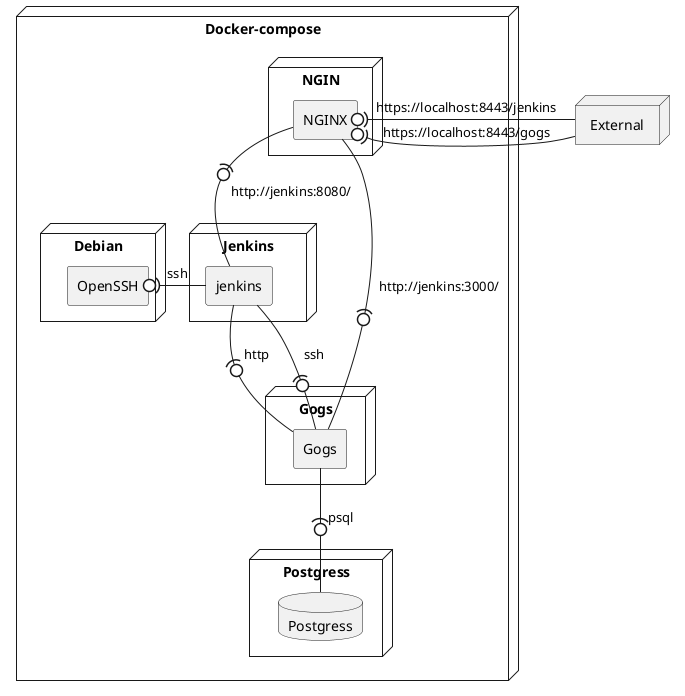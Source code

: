 @startuml

node pc as "External"{

}

node dc as "Docker-compose" {
    node nginx_node as "NGIN" {
        agent nginx as "NGINX"
    }
    node gogs_node as "Gogs" {
        agent gogs as "Gogs"
    }
    node jenkins_node as "Jenkins" {
        agent jenkins as "jenkins"
    }
    node psql_node as "Postgress" {
        database psql as "Postgress"
    }
    node debian_node as "Debian"{
        agent ssh as "OpenSSH"
    }

    gogs -(0- psql : "psql"

    jenkins -(0- gogs : "http"
    jenkins -(0- gogs : "ssh"
    jenkins -(0 ssh : "ssh"

    nginx -(0- jenkins : "http://jenkins:8080/"
    nginx -(0- gogs : "http://jenkins:3000/"
    
    pc -(0 nginx : "https://localhost:8443/jenkins"
    pc -(0 nginx : "https://localhost:8443/gogs"

}


@enduml